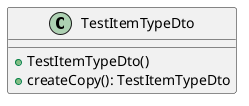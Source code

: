 @startuml

    class TestItemTypeDto [[TestItemTypeDto.html]] {
        +TestItemTypeDto()
        +createCopy(): TestItemTypeDto
    }

@enduml
